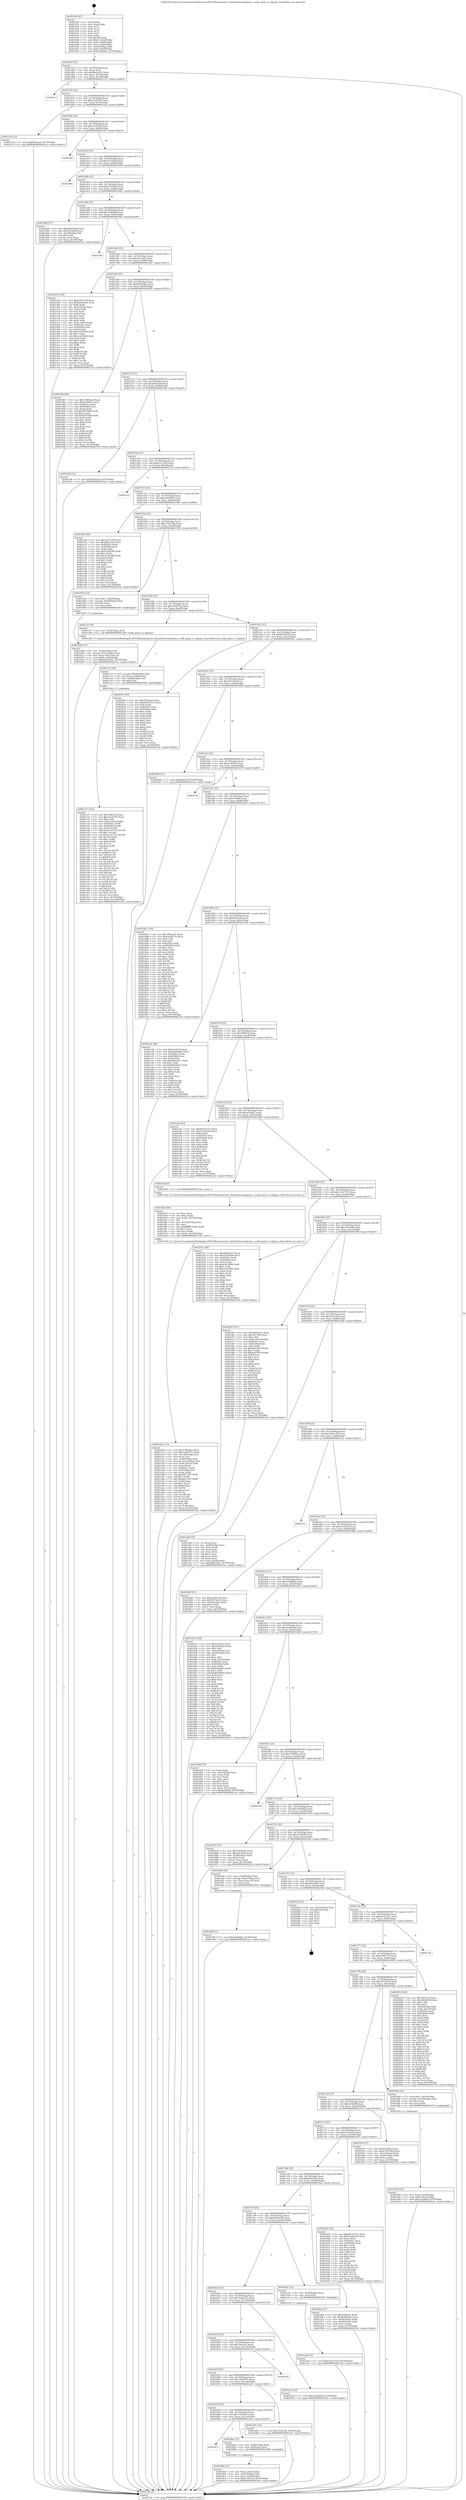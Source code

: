 digraph "0x401430" {
  label = "0x401430 (/mnt/c/Users/mathe/Desktop/tcc/POCII/binaries/extr_linuxfsxfsscrubquota.c_xchk_quota_to_dqtype_Final-ollvm.out::main(0))"
  labelloc = "t"
  node[shape=record]

  Entry [label="",width=0.3,height=0.3,shape=circle,fillcolor=black,style=filled]
  "0x40145f" [label="{
     0x40145f [23]\l
     | [instrs]\l
     &nbsp;&nbsp;0x40145f \<+3\>: mov -0x70(%rbp),%eax\l
     &nbsp;&nbsp;0x401462 \<+2\>: mov %eax,%ecx\l
     &nbsp;&nbsp;0x401464 \<+6\>: sub $0x98a0cb13,%ecx\l
     &nbsp;&nbsp;0x40146a \<+3\>: mov %eax,-0x74(%rbp)\l
     &nbsp;&nbsp;0x40146d \<+3\>: mov %ecx,-0x78(%rbp)\l
     &nbsp;&nbsp;0x401470 \<+6\>: je 00000000004021c2 \<main+0xd92\>\l
  }"]
  "0x4021c2" [label="{
     0x4021c2\l
  }", style=dashed]
  "0x401476" [label="{
     0x401476 [22]\l
     | [instrs]\l
     &nbsp;&nbsp;0x401476 \<+5\>: jmp 000000000040147b \<main+0x4b\>\l
     &nbsp;&nbsp;0x40147b \<+3\>: mov -0x74(%rbp),%eax\l
     &nbsp;&nbsp;0x40147e \<+5\>: sub $0xa2a26195,%eax\l
     &nbsp;&nbsp;0x401483 \<+3\>: mov %eax,-0x7c(%rbp)\l
     &nbsp;&nbsp;0x401486 \<+6\>: je 0000000000401cc8 \<main+0x898\>\l
  }"]
  Exit [label="",width=0.3,height=0.3,shape=circle,fillcolor=black,style=filled,peripheries=2]
  "0x401cc8" [label="{
     0x401cc8 [12]\l
     | [instrs]\l
     &nbsp;&nbsp;0x401cc8 \<+7\>: movl $0x822bea6,-0x70(%rbp)\l
     &nbsp;&nbsp;0x401ccf \<+5\>: jmp 00000000004021dc \<main+0xdac\>\l
  }"]
  "0x40148c" [label="{
     0x40148c [22]\l
     | [instrs]\l
     &nbsp;&nbsp;0x40148c \<+5\>: jmp 0000000000401491 \<main+0x61\>\l
     &nbsp;&nbsp;0x401491 \<+3\>: mov -0x74(%rbp),%eax\l
     &nbsp;&nbsp;0x401494 \<+5\>: sub $0xaecf5520,%eax\l
     &nbsp;&nbsp;0x401499 \<+3\>: mov %eax,-0x80(%rbp)\l
     &nbsp;&nbsp;0x40149c \<+6\>: je 0000000000401ef4 \<main+0xac4\>\l
  }"]
  "0x401ee8" [label="{
     0x401ee8 [12]\l
     | [instrs]\l
     &nbsp;&nbsp;0x401ee8 \<+7\>: movl $0x10a27319,-0x70(%rbp)\l
     &nbsp;&nbsp;0x401eef \<+5\>: jmp 00000000004021dc \<main+0xdac\>\l
  }"]
  "0x401ef4" [label="{
     0x401ef4\l
  }", style=dashed]
  "0x4014a2" [label="{
     0x4014a2 [25]\l
     | [instrs]\l
     &nbsp;&nbsp;0x4014a2 \<+5\>: jmp 00000000004014a7 \<main+0x77\>\l
     &nbsp;&nbsp;0x4014a7 \<+3\>: mov -0x74(%rbp),%eax\l
     &nbsp;&nbsp;0x4014aa \<+5\>: sub $0xaf2c44d4,%eax\l
     &nbsp;&nbsp;0x4014af \<+6\>: mov %eax,-0x84(%rbp)\l
     &nbsp;&nbsp;0x4014b5 \<+6\>: je 0000000000401896 \<main+0x466\>\l
  }"]
  "0x401dff" [label="{
     0x401dff [12]\l
     | [instrs]\l
     &nbsp;&nbsp;0x401dff \<+7\>: movl $0xe6d20fde,-0x70(%rbp)\l
     &nbsp;&nbsp;0x401e06 \<+5\>: jmp 00000000004021dc \<main+0xdac\>\l
  }"]
  "0x401896" [label="{
     0x401896\l
  }", style=dashed]
  "0x4014bb" [label="{
     0x4014bb [25]\l
     | [instrs]\l
     &nbsp;&nbsp;0x4014bb \<+5\>: jmp 00000000004014c0 \<main+0x90\>\l
     &nbsp;&nbsp;0x4014c0 \<+3\>: mov -0x74(%rbp),%eax\l
     &nbsp;&nbsp;0x4014c3 \<+5\>: sub $0xaf769a64,%eax\l
     &nbsp;&nbsp;0x4014c8 \<+6\>: mov %eax,-0x88(%rbp)\l
     &nbsp;&nbsp;0x4014ce \<+6\>: je 0000000000401dd0 \<main+0x9a0\>\l
  }"]
  "0x401c27" [label="{
     0x401c27 [161]\l
     | [instrs]\l
     &nbsp;&nbsp;0x401c27 \<+5\>: mov $0x1f8eec26,%esi\l
     &nbsp;&nbsp;0x401c2c \<+5\>: mov $0xa2a26195,%ecx\l
     &nbsp;&nbsp;0x401c31 \<+2\>: mov $0x1,%dl\l
     &nbsp;&nbsp;0x401c33 \<+7\>: movl $0x0,-0x6c(%rbp)\l
     &nbsp;&nbsp;0x401c3a \<+8\>: mov 0x40505c,%r8d\l
     &nbsp;&nbsp;0x401c42 \<+8\>: mov 0x405064,%r9d\l
     &nbsp;&nbsp;0x401c4a \<+3\>: mov %r8d,%r10d\l
     &nbsp;&nbsp;0x401c4d \<+7\>: add $0x215a737e,%r10d\l
     &nbsp;&nbsp;0x401c54 \<+4\>: sub $0x1,%r10d\l
     &nbsp;&nbsp;0x401c58 \<+7\>: sub $0x215a737e,%r10d\l
     &nbsp;&nbsp;0x401c5f \<+4\>: imul %r10d,%r8d\l
     &nbsp;&nbsp;0x401c63 \<+4\>: and $0x1,%r8d\l
     &nbsp;&nbsp;0x401c67 \<+4\>: cmp $0x0,%r8d\l
     &nbsp;&nbsp;0x401c6b \<+4\>: sete %r11b\l
     &nbsp;&nbsp;0x401c6f \<+4\>: cmp $0xa,%r9d\l
     &nbsp;&nbsp;0x401c73 \<+3\>: setl %bl\l
     &nbsp;&nbsp;0x401c76 \<+3\>: mov %r11b,%r14b\l
     &nbsp;&nbsp;0x401c79 \<+4\>: xor $0xff,%r14b\l
     &nbsp;&nbsp;0x401c7d \<+3\>: mov %bl,%r15b\l
     &nbsp;&nbsp;0x401c80 \<+4\>: xor $0xff,%r15b\l
     &nbsp;&nbsp;0x401c84 \<+3\>: xor $0x0,%dl\l
     &nbsp;&nbsp;0x401c87 \<+3\>: mov %r14b,%r12b\l
     &nbsp;&nbsp;0x401c8a \<+4\>: and $0x0,%r12b\l
     &nbsp;&nbsp;0x401c8e \<+3\>: and %dl,%r11b\l
     &nbsp;&nbsp;0x401c91 \<+3\>: mov %r15b,%r13b\l
     &nbsp;&nbsp;0x401c94 \<+4\>: and $0x0,%r13b\l
     &nbsp;&nbsp;0x401c98 \<+2\>: and %dl,%bl\l
     &nbsp;&nbsp;0x401c9a \<+3\>: or %r11b,%r12b\l
     &nbsp;&nbsp;0x401c9d \<+3\>: or %bl,%r13b\l
     &nbsp;&nbsp;0x401ca0 \<+3\>: xor %r13b,%r12b\l
     &nbsp;&nbsp;0x401ca3 \<+3\>: or %r15b,%r14b\l
     &nbsp;&nbsp;0x401ca6 \<+4\>: xor $0xff,%r14b\l
     &nbsp;&nbsp;0x401caa \<+3\>: or $0x0,%dl\l
     &nbsp;&nbsp;0x401cad \<+3\>: and %dl,%r14b\l
     &nbsp;&nbsp;0x401cb0 \<+3\>: or %r14b,%r12b\l
     &nbsp;&nbsp;0x401cb3 \<+4\>: test $0x1,%r12b\l
     &nbsp;&nbsp;0x401cb7 \<+3\>: cmovne %ecx,%esi\l
     &nbsp;&nbsp;0x401cba \<+3\>: mov %esi,-0x70(%rbp)\l
     &nbsp;&nbsp;0x401cbd \<+6\>: mov %eax,-0x128(%rbp)\l
     &nbsp;&nbsp;0x401cc3 \<+5\>: jmp 00000000004021dc \<main+0xdac\>\l
  }"]
  "0x401dd0" [label="{
     0x401dd0 [27]\l
     | [instrs]\l
     &nbsp;&nbsp;0x401dd0 \<+5\>: mov $0x6b643ed9,%eax\l
     &nbsp;&nbsp;0x401dd5 \<+5\>: mov $0x3fc39e8f,%ecx\l
     &nbsp;&nbsp;0x401dda \<+3\>: mov -0x2d(%rbp),%dl\l
     &nbsp;&nbsp;0x401ddd \<+3\>: test $0x1,%dl\l
     &nbsp;&nbsp;0x401de0 \<+3\>: cmovne %ecx,%eax\l
     &nbsp;&nbsp;0x401de3 \<+3\>: mov %eax,-0x70(%rbp)\l
     &nbsp;&nbsp;0x401de6 \<+5\>: jmp 00000000004021dc \<main+0xdac\>\l
  }"]
  "0x4014d4" [label="{
     0x4014d4 [25]\l
     | [instrs]\l
     &nbsp;&nbsp;0x4014d4 \<+5\>: jmp 00000000004014d9 \<main+0xa9\>\l
     &nbsp;&nbsp;0x4014d9 \<+3\>: mov -0x74(%rbp),%eax\l
     &nbsp;&nbsp;0x4014dc \<+5\>: sub $0xc20d586f,%eax\l
     &nbsp;&nbsp;0x4014e1 \<+6\>: mov %eax,-0x8c(%rbp)\l
     &nbsp;&nbsp;0x4014e7 \<+6\>: je 0000000000401f00 \<main+0xad0\>\l
  }"]
  "0x401c10" [label="{
     0x401c10 [23]\l
     | [instrs]\l
     &nbsp;&nbsp;0x401c10 \<+10\>: movabs $0x4030b6,%rdi\l
     &nbsp;&nbsp;0x401c1a \<+3\>: mov %eax,-0x68(%rbp)\l
     &nbsp;&nbsp;0x401c1d \<+3\>: mov -0x68(%rbp),%esi\l
     &nbsp;&nbsp;0x401c20 \<+2\>: mov $0x0,%al\l
     &nbsp;&nbsp;0x401c22 \<+5\>: call 0000000000401040 \<printf@plt\>\l
     | [calls]\l
     &nbsp;&nbsp;0x401040 \{1\} (unknown)\l
  }"]
  "0x401f00" [label="{
     0x401f00\l
  }", style=dashed]
  "0x4014ed" [label="{
     0x4014ed [25]\l
     | [instrs]\l
     &nbsp;&nbsp;0x4014ed \<+5\>: jmp 00000000004014f2 \<main+0xc2\>\l
     &nbsp;&nbsp;0x4014f2 \<+3\>: mov -0x74(%rbp),%eax\l
     &nbsp;&nbsp;0x4014f5 \<+5\>: sub $0xcfbec302,%eax\l
     &nbsp;&nbsp;0x4014fa \<+6\>: mov %eax,-0x90(%rbp)\l
     &nbsp;&nbsp;0x401500 \<+6\>: je 0000000000401e63 \<main+0xa33\>\l
  }"]
  "0x401a0e" [label="{
     0x401a0e [115]\l
     | [instrs]\l
     &nbsp;&nbsp;0x401a0e \<+5\>: mov $0x37882bce,%ecx\l
     &nbsp;&nbsp;0x401a13 \<+5\>: mov $0x7a836743,%edx\l
     &nbsp;&nbsp;0x401a18 \<+6\>: mov -0x124(%rbp),%esi\l
     &nbsp;&nbsp;0x401a1e \<+3\>: imul %eax,%esi\l
     &nbsp;&nbsp;0x401a21 \<+4\>: mov -0x58(%rbp),%rdi\l
     &nbsp;&nbsp;0x401a25 \<+4\>: movslq -0x5c(%rbp),%r8\l
     &nbsp;&nbsp;0x401a29 \<+4\>: mov (%rdi,%r8,8),%rdi\l
     &nbsp;&nbsp;0x401a2d \<+2\>: mov %esi,(%rdi)\l
     &nbsp;&nbsp;0x401a2f \<+7\>: mov 0x40505c,%eax\l
     &nbsp;&nbsp;0x401a36 \<+7\>: mov 0x405064,%esi\l
     &nbsp;&nbsp;0x401a3d \<+3\>: mov %eax,%r9d\l
     &nbsp;&nbsp;0x401a40 \<+7\>: sub $0xddc7c3f7,%r9d\l
     &nbsp;&nbsp;0x401a47 \<+4\>: sub $0x1,%r9d\l
     &nbsp;&nbsp;0x401a4b \<+7\>: add $0xddc7c3f7,%r9d\l
     &nbsp;&nbsp;0x401a52 \<+4\>: imul %r9d,%eax\l
     &nbsp;&nbsp;0x401a56 \<+3\>: and $0x1,%eax\l
     &nbsp;&nbsp;0x401a59 \<+3\>: cmp $0x0,%eax\l
     &nbsp;&nbsp;0x401a5c \<+4\>: sete %r10b\l
     &nbsp;&nbsp;0x401a60 \<+3\>: cmp $0xa,%esi\l
     &nbsp;&nbsp;0x401a63 \<+4\>: setl %r11b\l
     &nbsp;&nbsp;0x401a67 \<+3\>: mov %r10b,%bl\l
     &nbsp;&nbsp;0x401a6a \<+3\>: and %r11b,%bl\l
     &nbsp;&nbsp;0x401a6d \<+3\>: xor %r11b,%r10b\l
     &nbsp;&nbsp;0x401a70 \<+3\>: or %r10b,%bl\l
     &nbsp;&nbsp;0x401a73 \<+3\>: test $0x1,%bl\l
     &nbsp;&nbsp;0x401a76 \<+3\>: cmovne %edx,%ecx\l
     &nbsp;&nbsp;0x401a79 \<+3\>: mov %ecx,-0x70(%rbp)\l
     &nbsp;&nbsp;0x401a7c \<+5\>: jmp 00000000004021dc \<main+0xdac\>\l
  }"]
  "0x401e63" [label="{
     0x401e63 [109]\l
     | [instrs]\l
     &nbsp;&nbsp;0x401e63 \<+5\>: mov $0xe527e19f,%eax\l
     &nbsp;&nbsp;0x401e68 \<+5\>: mov $0xde03ac0e,%ecx\l
     &nbsp;&nbsp;0x401e6d \<+2\>: xor %edx,%edx\l
     &nbsp;&nbsp;0x401e6f \<+3\>: mov -0x6c(%rbp),%esi\l
     &nbsp;&nbsp;0x401e72 \<+2\>: mov %edx,%edi\l
     &nbsp;&nbsp;0x401e74 \<+2\>: sub %esi,%edi\l
     &nbsp;&nbsp;0x401e76 \<+2\>: mov %edx,%esi\l
     &nbsp;&nbsp;0x401e78 \<+3\>: sub $0x1,%esi\l
     &nbsp;&nbsp;0x401e7b \<+2\>: add %esi,%edi\l
     &nbsp;&nbsp;0x401e7d \<+2\>: sub %edi,%edx\l
     &nbsp;&nbsp;0x401e7f \<+3\>: mov %edx,-0x6c(%rbp)\l
     &nbsp;&nbsp;0x401e82 \<+7\>: mov 0x40505c,%edx\l
     &nbsp;&nbsp;0x401e89 \<+7\>: mov 0x405064,%esi\l
     &nbsp;&nbsp;0x401e90 \<+2\>: mov %edx,%edi\l
     &nbsp;&nbsp;0x401e92 \<+6\>: add $0x1eed16b8,%edi\l
     &nbsp;&nbsp;0x401e98 \<+3\>: sub $0x1,%edi\l
     &nbsp;&nbsp;0x401e9b \<+6\>: sub $0x1eed16b8,%edi\l
     &nbsp;&nbsp;0x401ea1 \<+3\>: imul %edi,%edx\l
     &nbsp;&nbsp;0x401ea4 \<+3\>: and $0x1,%edx\l
     &nbsp;&nbsp;0x401ea7 \<+3\>: cmp $0x0,%edx\l
     &nbsp;&nbsp;0x401eaa \<+4\>: sete %r8b\l
     &nbsp;&nbsp;0x401eae \<+3\>: cmp $0xa,%esi\l
     &nbsp;&nbsp;0x401eb1 \<+4\>: setl %r9b\l
     &nbsp;&nbsp;0x401eb5 \<+3\>: mov %r8b,%r10b\l
     &nbsp;&nbsp;0x401eb8 \<+3\>: and %r9b,%r10b\l
     &nbsp;&nbsp;0x401ebb \<+3\>: xor %r9b,%r8b\l
     &nbsp;&nbsp;0x401ebe \<+3\>: or %r8b,%r10b\l
     &nbsp;&nbsp;0x401ec1 \<+4\>: test $0x1,%r10b\l
     &nbsp;&nbsp;0x401ec5 \<+3\>: cmovne %ecx,%eax\l
     &nbsp;&nbsp;0x401ec8 \<+3\>: mov %eax,-0x70(%rbp)\l
     &nbsp;&nbsp;0x401ecb \<+5\>: jmp 00000000004021dc \<main+0xdac\>\l
  }"]
  "0x401506" [label="{
     0x401506 [25]\l
     | [instrs]\l
     &nbsp;&nbsp;0x401506 \<+5\>: jmp 000000000040150b \<main+0xdb\>\l
     &nbsp;&nbsp;0x40150b \<+3\>: mov -0x74(%rbp),%eax\l
     &nbsp;&nbsp;0x40150e \<+5\>: sub $0xda6b35be,%eax\l
     &nbsp;&nbsp;0x401513 \<+6\>: mov %eax,-0x94(%rbp)\l
     &nbsp;&nbsp;0x401519 \<+6\>: je 0000000000401985 \<main+0x555\>\l
  }"]
  "0x4019e2" [label="{
     0x4019e2 [44]\l
     | [instrs]\l
     &nbsp;&nbsp;0x4019e2 \<+2\>: xor %ecx,%ecx\l
     &nbsp;&nbsp;0x4019e4 \<+5\>: mov $0x2,%edx\l
     &nbsp;&nbsp;0x4019e9 \<+6\>: mov %edx,-0x120(%rbp)\l
     &nbsp;&nbsp;0x4019ef \<+1\>: cltd\l
     &nbsp;&nbsp;0x4019f0 \<+6\>: mov -0x120(%rbp),%esi\l
     &nbsp;&nbsp;0x4019f6 \<+2\>: idiv %esi\l
     &nbsp;&nbsp;0x4019f8 \<+6\>: imul $0xfffffffe,%edx,%edx\l
     &nbsp;&nbsp;0x4019fe \<+3\>: sub $0x1,%ecx\l
     &nbsp;&nbsp;0x401a01 \<+2\>: sub %ecx,%edx\l
     &nbsp;&nbsp;0x401a03 \<+6\>: mov %edx,-0x124(%rbp)\l
     &nbsp;&nbsp;0x401a09 \<+5\>: call 0000000000401160 \<next_i\>\l
     | [calls]\l
     &nbsp;&nbsp;0x401160 \{1\} (/mnt/c/Users/mathe/Desktop/tcc/POCII/binaries/extr_linuxfsxfsscrubquota.c_xchk_quota_to_dqtype_Final-ollvm.out::next_i)\l
  }"]
  "0x401985" [label="{
     0x401985 [88]\l
     | [instrs]\l
     &nbsp;&nbsp;0x401985 \<+5\>: mov $0x37882bce,%eax\l
     &nbsp;&nbsp;0x40198a \<+5\>: mov $0xe07bd67,%ecx\l
     &nbsp;&nbsp;0x40198f \<+7\>: mov 0x40505c,%edx\l
     &nbsp;&nbsp;0x401996 \<+7\>: mov 0x405064,%esi\l
     &nbsp;&nbsp;0x40199d \<+2\>: mov %edx,%edi\l
     &nbsp;&nbsp;0x40199f \<+6\>: sub $0x5f5764fb,%edi\l
     &nbsp;&nbsp;0x4019a5 \<+3\>: sub $0x1,%edi\l
     &nbsp;&nbsp;0x4019a8 \<+6\>: add $0x5f5764fb,%edi\l
     &nbsp;&nbsp;0x4019ae \<+3\>: imul %edi,%edx\l
     &nbsp;&nbsp;0x4019b1 \<+3\>: and $0x1,%edx\l
     &nbsp;&nbsp;0x4019b4 \<+3\>: cmp $0x0,%edx\l
     &nbsp;&nbsp;0x4019b7 \<+4\>: sete %r8b\l
     &nbsp;&nbsp;0x4019bb \<+3\>: cmp $0xa,%esi\l
     &nbsp;&nbsp;0x4019be \<+4\>: setl %r9b\l
     &nbsp;&nbsp;0x4019c2 \<+3\>: mov %r8b,%r10b\l
     &nbsp;&nbsp;0x4019c5 \<+3\>: and %r9b,%r10b\l
     &nbsp;&nbsp;0x4019c8 \<+3\>: xor %r9b,%r8b\l
     &nbsp;&nbsp;0x4019cb \<+3\>: or %r8b,%r10b\l
     &nbsp;&nbsp;0x4019ce \<+4\>: test $0x1,%r10b\l
     &nbsp;&nbsp;0x4019d2 \<+3\>: cmovne %ecx,%eax\l
     &nbsp;&nbsp;0x4019d5 \<+3\>: mov %eax,-0x70(%rbp)\l
     &nbsp;&nbsp;0x4019d8 \<+5\>: jmp 00000000004021dc \<main+0xdac\>\l
  }"]
  "0x40151f" [label="{
     0x40151f [25]\l
     | [instrs]\l
     &nbsp;&nbsp;0x40151f \<+5\>: jmp 0000000000401524 \<main+0xf4\>\l
     &nbsp;&nbsp;0x401524 \<+3\>: mov -0x74(%rbp),%eax\l
     &nbsp;&nbsp;0x401527 \<+5\>: sub $0xde03ac0e,%eax\l
     &nbsp;&nbsp;0x40152c \<+6\>: mov %eax,-0x98(%rbp)\l
     &nbsp;&nbsp;0x401532 \<+6\>: je 0000000000401ed0 \<main+0xaa0\>\l
  }"]
  "0x40194b" [label="{
     0x40194b [31]\l
     | [instrs]\l
     &nbsp;&nbsp;0x40194b \<+4\>: mov -0x58(%rbp),%rdi\l
     &nbsp;&nbsp;0x40194f \<+4\>: movslq -0x5c(%rbp),%rcx\l
     &nbsp;&nbsp;0x401953 \<+4\>: mov %rax,(%rdi,%rcx,8)\l
     &nbsp;&nbsp;0x401957 \<+7\>: movl $0x0,-0x64(%rbp)\l
     &nbsp;&nbsp;0x40195e \<+7\>: movl $0x6892e6b2,-0x70(%rbp)\l
     &nbsp;&nbsp;0x401965 \<+5\>: jmp 00000000004021dc \<main+0xdac\>\l
  }"]
  "0x401ed0" [label="{
     0x401ed0 [12]\l
     | [instrs]\l
     &nbsp;&nbsp;0x401ed0 \<+7\>: movl $0x822bea6,-0x70(%rbp)\l
     &nbsp;&nbsp;0x401ed7 \<+5\>: jmp 00000000004021dc \<main+0xdac\>\l
  }"]
  "0x401538" [label="{
     0x401538 [25]\l
     | [instrs]\l
     &nbsp;&nbsp;0x401538 \<+5\>: jmp 000000000040153d \<main+0x10d\>\l
     &nbsp;&nbsp;0x40153d \<+3\>: mov -0x74(%rbp),%eax\l
     &nbsp;&nbsp;0x401540 \<+5\>: sub $0xe527e19f,%eax\l
     &nbsp;&nbsp;0x401545 \<+6\>: mov %eax,-0x9c(%rbp)\l
     &nbsp;&nbsp;0x40154b \<+6\>: je 00000000004021a1 \<main+0xd71\>\l
  }"]
  "0x401902" [label="{
     0x401902 [23]\l
     | [instrs]\l
     &nbsp;&nbsp;0x401902 \<+4\>: mov %rax,-0x58(%rbp)\l
     &nbsp;&nbsp;0x401906 \<+7\>: movl $0x0,-0x5c(%rbp)\l
     &nbsp;&nbsp;0x40190d \<+7\>: movl $0x5af3b0ff,-0x70(%rbp)\l
     &nbsp;&nbsp;0x401914 \<+5\>: jmp 00000000004021dc \<main+0xdac\>\l
  }"]
  "0x4021a1" [label="{
     0x4021a1\l
  }", style=dashed]
  "0x401551" [label="{
     0x401551 [25]\l
     | [instrs]\l
     &nbsp;&nbsp;0x401551 \<+5\>: jmp 0000000000401556 \<main+0x126\>\l
     &nbsp;&nbsp;0x401556 \<+3\>: mov -0x74(%rbp),%eax\l
     &nbsp;&nbsp;0x401559 \<+5\>: sub $0xe6d20fde,%eax\l
     &nbsp;&nbsp;0x40155e \<+6\>: mov %eax,-0xa0(%rbp)\l
     &nbsp;&nbsp;0x401564 \<+6\>: je 0000000000401e0b \<main+0x9db\>\l
  }"]
  "0x4018bb" [label="{
     0x4018bb [21]\l
     | [instrs]\l
     &nbsp;&nbsp;0x4018bb \<+3\>: mov %eax,-0x4c(%rbp)\l
     &nbsp;&nbsp;0x4018be \<+3\>: mov -0x4c(%rbp),%eax\l
     &nbsp;&nbsp;0x4018c1 \<+3\>: mov %eax,-0x34(%rbp)\l
     &nbsp;&nbsp;0x4018c4 \<+7\>: movl $0x21503ccf,-0x70(%rbp)\l
     &nbsp;&nbsp;0x4018cb \<+5\>: jmp 00000000004021dc \<main+0xdac\>\l
  }"]
  "0x401e0b" [label="{
     0x401e0b [88]\l
     | [instrs]\l
     &nbsp;&nbsp;0x401e0b \<+5\>: mov $0xe527e19f,%eax\l
     &nbsp;&nbsp;0x401e10 \<+5\>: mov $0xcfbec302,%ecx\l
     &nbsp;&nbsp;0x401e15 \<+7\>: mov 0x40505c,%edx\l
     &nbsp;&nbsp;0x401e1c \<+7\>: mov 0x405064,%esi\l
     &nbsp;&nbsp;0x401e23 \<+2\>: mov %edx,%edi\l
     &nbsp;&nbsp;0x401e25 \<+6\>: sub $0xc61d838d,%edi\l
     &nbsp;&nbsp;0x401e2b \<+3\>: sub $0x1,%edi\l
     &nbsp;&nbsp;0x401e2e \<+6\>: add $0xc61d838d,%edi\l
     &nbsp;&nbsp;0x401e34 \<+3\>: imul %edi,%edx\l
     &nbsp;&nbsp;0x401e37 \<+3\>: and $0x1,%edx\l
     &nbsp;&nbsp;0x401e3a \<+3\>: cmp $0x0,%edx\l
     &nbsp;&nbsp;0x401e3d \<+4\>: sete %r8b\l
     &nbsp;&nbsp;0x401e41 \<+3\>: cmp $0xa,%esi\l
     &nbsp;&nbsp;0x401e44 \<+4\>: setl %r9b\l
     &nbsp;&nbsp;0x401e48 \<+3\>: mov %r8b,%r10b\l
     &nbsp;&nbsp;0x401e4b \<+3\>: and %r9b,%r10b\l
     &nbsp;&nbsp;0x401e4e \<+3\>: xor %r9b,%r8b\l
     &nbsp;&nbsp;0x401e51 \<+3\>: or %r8b,%r10b\l
     &nbsp;&nbsp;0x401e54 \<+4\>: test $0x1,%r10b\l
     &nbsp;&nbsp;0x401e58 \<+3\>: cmovne %ecx,%eax\l
     &nbsp;&nbsp;0x401e5b \<+3\>: mov %eax,-0x70(%rbp)\l
     &nbsp;&nbsp;0x401e5e \<+5\>: jmp 00000000004021dc \<main+0xdac\>\l
  }"]
  "0x40156a" [label="{
     0x40156a [25]\l
     | [instrs]\l
     &nbsp;&nbsp;0x40156a \<+5\>: jmp 000000000040156f \<main+0x13f\>\l
     &nbsp;&nbsp;0x40156f \<+3\>: mov -0x74(%rbp),%eax\l
     &nbsp;&nbsp;0x401572 \<+5\>: sub $0xe7d2534b,%eax\l
     &nbsp;&nbsp;0x401577 \<+6\>: mov %eax,-0xa4(%rbp)\l
     &nbsp;&nbsp;0x40157d \<+6\>: je 0000000000401934 \<main+0x504\>\l
  }"]
  "0x401871" [label="{
     0x401871\l
  }", style=dashed]
  "0x401934" [label="{
     0x401934 [23]\l
     | [instrs]\l
     &nbsp;&nbsp;0x401934 \<+7\>: movl $0x1,-0x60(%rbp)\l
     &nbsp;&nbsp;0x40193b \<+4\>: movslq -0x60(%rbp),%rax\l
     &nbsp;&nbsp;0x40193f \<+4\>: shl $0x2,%rax\l
     &nbsp;&nbsp;0x401943 \<+3\>: mov %rax,%rdi\l
     &nbsp;&nbsp;0x401946 \<+5\>: call 0000000000401050 \<malloc@plt\>\l
     | [calls]\l
     &nbsp;&nbsp;0x401050 \{1\} (unknown)\l
  }"]
  "0x401583" [label="{
     0x401583 [25]\l
     | [instrs]\l
     &nbsp;&nbsp;0x401583 \<+5\>: jmp 0000000000401588 \<main+0x158\>\l
     &nbsp;&nbsp;0x401588 \<+3\>: mov -0x74(%rbp),%eax\l
     &nbsp;&nbsp;0x40158b \<+5\>: sub $0xea82875a,%eax\l
     &nbsp;&nbsp;0x401590 \<+6\>: mov %eax,-0xa8(%rbp)\l
     &nbsp;&nbsp;0x401596 \<+6\>: je 0000000000401c07 \<main+0x7d7\>\l
  }"]
  "0x4018ae" [label="{
     0x4018ae [13]\l
     | [instrs]\l
     &nbsp;&nbsp;0x4018ae \<+4\>: mov -0x48(%rbp),%rax\l
     &nbsp;&nbsp;0x4018b2 \<+4\>: mov 0x8(%rax),%rdi\l
     &nbsp;&nbsp;0x4018b6 \<+5\>: call 0000000000401060 \<atoi@plt\>\l
     | [calls]\l
     &nbsp;&nbsp;0x401060 \{1\} (unknown)\l
  }"]
  "0x401c07" [label="{
     0x401c07 [9]\l
     | [instrs]\l
     &nbsp;&nbsp;0x401c07 \<+4\>: mov -0x58(%rbp),%rdi\l
     &nbsp;&nbsp;0x401c0b \<+5\>: call 0000000000401240 \<xchk_quota_to_dqtype\>\l
     | [calls]\l
     &nbsp;&nbsp;0x401240 \{1\} (/mnt/c/Users/mathe/Desktop/tcc/POCII/binaries/extr_linuxfsxfsscrubquota.c_xchk_quota_to_dqtype_Final-ollvm.out::xchk_quota_to_dqtype)\l
  }"]
  "0x40159c" [label="{
     0x40159c [25]\l
     | [instrs]\l
     &nbsp;&nbsp;0x40159c \<+5\>: jmp 00000000004015a1 \<main+0x171\>\l
     &nbsp;&nbsp;0x4015a1 \<+3\>: mov -0x74(%rbp),%eax\l
     &nbsp;&nbsp;0x4015a4 \<+5\>: sub $0xf6a43b7f,%eax\l
     &nbsp;&nbsp;0x4015a9 \<+6\>: mov %eax,-0xac(%rbp)\l
     &nbsp;&nbsp;0x4015af \<+6\>: je 000000000040200c \<main+0xbdc\>\l
  }"]
  "0x401858" [label="{
     0x401858 [25]\l
     | [instrs]\l
     &nbsp;&nbsp;0x401858 \<+5\>: jmp 000000000040185d \<main+0x42d\>\l
     &nbsp;&nbsp;0x40185d \<+3\>: mov -0x74(%rbp),%eax\l
     &nbsp;&nbsp;0x401860 \<+5\>: sub $0x7e82b5f5,%eax\l
     &nbsp;&nbsp;0x401865 \<+6\>: mov %eax,-0x11c(%rbp)\l
     &nbsp;&nbsp;0x40186b \<+6\>: je 00000000004018ae \<main+0x47e\>\l
  }"]
  "0x40200c" [label="{
     0x40200c [83]\l
     | [instrs]\l
     &nbsp;&nbsp;0x40200c \<+5\>: mov $0x79cfcca5,%eax\l
     &nbsp;&nbsp;0x402011 \<+5\>: mov $0x4638757e,%ecx\l
     &nbsp;&nbsp;0x402016 \<+2\>: xor %edx,%edx\l
     &nbsp;&nbsp;0x402018 \<+7\>: mov 0x40505c,%esi\l
     &nbsp;&nbsp;0x40201f \<+7\>: mov 0x405064,%edi\l
     &nbsp;&nbsp;0x402026 \<+3\>: sub $0x1,%edx\l
     &nbsp;&nbsp;0x402029 \<+3\>: mov %esi,%r8d\l
     &nbsp;&nbsp;0x40202c \<+3\>: add %edx,%r8d\l
     &nbsp;&nbsp;0x40202f \<+4\>: imul %r8d,%esi\l
     &nbsp;&nbsp;0x402033 \<+3\>: and $0x1,%esi\l
     &nbsp;&nbsp;0x402036 \<+3\>: cmp $0x0,%esi\l
     &nbsp;&nbsp;0x402039 \<+4\>: sete %r9b\l
     &nbsp;&nbsp;0x40203d \<+3\>: cmp $0xa,%edi\l
     &nbsp;&nbsp;0x402040 \<+4\>: setl %r10b\l
     &nbsp;&nbsp;0x402044 \<+3\>: mov %r9b,%r11b\l
     &nbsp;&nbsp;0x402047 \<+3\>: and %r10b,%r11b\l
     &nbsp;&nbsp;0x40204a \<+3\>: xor %r10b,%r9b\l
     &nbsp;&nbsp;0x40204d \<+3\>: or %r9b,%r11b\l
     &nbsp;&nbsp;0x402050 \<+4\>: test $0x1,%r11b\l
     &nbsp;&nbsp;0x402054 \<+3\>: cmovne %ecx,%eax\l
     &nbsp;&nbsp;0x402057 \<+3\>: mov %eax,-0x70(%rbp)\l
     &nbsp;&nbsp;0x40205a \<+5\>: jmp 00000000004021dc \<main+0xdac\>\l
  }"]
  "0x4015b5" [label="{
     0x4015b5 [25]\l
     | [instrs]\l
     &nbsp;&nbsp;0x4015b5 \<+5\>: jmp 00000000004015ba \<main+0x18a\>\l
     &nbsp;&nbsp;0x4015ba \<+3\>: mov -0x74(%rbp),%eax\l
     &nbsp;&nbsp;0x4015bd \<+5\>: sub $0x2957efb,%eax\l
     &nbsp;&nbsp;0x4015c2 \<+6\>: mov %eax,-0xb0(%rbp)\l
     &nbsp;&nbsp;0x4015c8 \<+6\>: je 0000000000402000 \<main+0xbd0\>\l
  }"]
  "0x401a81" [label="{
     0x401a81 [12]\l
     | [instrs]\l
     &nbsp;&nbsp;0x401a81 \<+7\>: movl $0x1f2d5c4d,-0x70(%rbp)\l
     &nbsp;&nbsp;0x401a88 \<+5\>: jmp 00000000004021dc \<main+0xdac\>\l
  }"]
  "0x402000" [label="{
     0x402000 [12]\l
     | [instrs]\l
     &nbsp;&nbsp;0x402000 \<+7\>: movl $0xf6a43b7f,-0x70(%rbp)\l
     &nbsp;&nbsp;0x402007 \<+5\>: jmp 00000000004021dc \<main+0xdac\>\l
  }"]
  "0x4015ce" [label="{
     0x4015ce [25]\l
     | [instrs]\l
     &nbsp;&nbsp;0x4015ce \<+5\>: jmp 00000000004015d3 \<main+0x1a3\>\l
     &nbsp;&nbsp;0x4015d3 \<+3\>: mov -0x74(%rbp),%eax\l
     &nbsp;&nbsp;0x4015d6 \<+5\>: sub $0x4c50c03,%eax\l
     &nbsp;&nbsp;0x4015db \<+6\>: mov %eax,-0xb4(%rbp)\l
     &nbsp;&nbsp;0x4015e1 \<+6\>: je 0000000000402195 \<main+0xd65\>\l
  }"]
  "0x40183f" [label="{
     0x40183f [25]\l
     | [instrs]\l
     &nbsp;&nbsp;0x40183f \<+5\>: jmp 0000000000401844 \<main+0x414\>\l
     &nbsp;&nbsp;0x401844 \<+3\>: mov -0x74(%rbp),%eax\l
     &nbsp;&nbsp;0x401847 \<+5\>: sub $0x7a836743,%eax\l
     &nbsp;&nbsp;0x40184c \<+6\>: mov %eax,-0x118(%rbp)\l
     &nbsp;&nbsp;0x401852 \<+6\>: je 0000000000401a81 \<main+0x651\>\l
  }"]
  "0x402195" [label="{
     0x402195\l
  }", style=dashed]
  "0x4015e7" [label="{
     0x4015e7 [25]\l
     | [instrs]\l
     &nbsp;&nbsp;0x4015e7 \<+5\>: jmp 00000000004015ec \<main+0x1bc\>\l
     &nbsp;&nbsp;0x4015ec \<+3\>: mov -0x74(%rbp),%eax\l
     &nbsp;&nbsp;0x4015ef \<+5\>: sub $0x653fbde,%eax\l
     &nbsp;&nbsp;0x4015f4 \<+6\>: mov %eax,-0xb8(%rbp)\l
     &nbsp;&nbsp;0x4015fa \<+6\>: je 0000000000401b81 \<main+0x751\>\l
  }"]
  "0x4021d5" [label="{
     0x4021d5\l
  }", style=dashed]
  "0x401b81" [label="{
     0x401b81 [134]\l
     | [instrs]\l
     &nbsp;&nbsp;0x401b81 \<+5\>: mov $0x1f8eec26,%eax\l
     &nbsp;&nbsp;0x401b86 \<+5\>: mov $0xea82875a,%ecx\l
     &nbsp;&nbsp;0x401b8b \<+2\>: mov $0x1,%dl\l
     &nbsp;&nbsp;0x401b8d \<+2\>: xor %esi,%esi\l
     &nbsp;&nbsp;0x401b8f \<+7\>: mov 0x40505c,%edi\l
     &nbsp;&nbsp;0x401b96 \<+8\>: mov 0x405064,%r8d\l
     &nbsp;&nbsp;0x401b9e \<+3\>: sub $0x1,%esi\l
     &nbsp;&nbsp;0x401ba1 \<+3\>: mov %edi,%r9d\l
     &nbsp;&nbsp;0x401ba4 \<+3\>: add %esi,%r9d\l
     &nbsp;&nbsp;0x401ba7 \<+4\>: imul %r9d,%edi\l
     &nbsp;&nbsp;0x401bab \<+3\>: and $0x1,%edi\l
     &nbsp;&nbsp;0x401bae \<+3\>: cmp $0x0,%edi\l
     &nbsp;&nbsp;0x401bb1 \<+4\>: sete %r10b\l
     &nbsp;&nbsp;0x401bb5 \<+4\>: cmp $0xa,%r8d\l
     &nbsp;&nbsp;0x401bb9 \<+4\>: setl %r11b\l
     &nbsp;&nbsp;0x401bbd \<+3\>: mov %r10b,%bl\l
     &nbsp;&nbsp;0x401bc0 \<+3\>: xor $0xff,%bl\l
     &nbsp;&nbsp;0x401bc3 \<+3\>: mov %r11b,%r14b\l
     &nbsp;&nbsp;0x401bc6 \<+4\>: xor $0xff,%r14b\l
     &nbsp;&nbsp;0x401bca \<+3\>: xor $0x0,%dl\l
     &nbsp;&nbsp;0x401bcd \<+3\>: mov %bl,%r15b\l
     &nbsp;&nbsp;0x401bd0 \<+4\>: and $0x0,%r15b\l
     &nbsp;&nbsp;0x401bd4 \<+3\>: and %dl,%r10b\l
     &nbsp;&nbsp;0x401bd7 \<+3\>: mov %r14b,%r12b\l
     &nbsp;&nbsp;0x401bda \<+4\>: and $0x0,%r12b\l
     &nbsp;&nbsp;0x401bde \<+3\>: and %dl,%r11b\l
     &nbsp;&nbsp;0x401be1 \<+3\>: or %r10b,%r15b\l
     &nbsp;&nbsp;0x401be4 \<+3\>: or %r11b,%r12b\l
     &nbsp;&nbsp;0x401be7 \<+3\>: xor %r12b,%r15b\l
     &nbsp;&nbsp;0x401bea \<+3\>: or %r14b,%bl\l
     &nbsp;&nbsp;0x401bed \<+3\>: xor $0xff,%bl\l
     &nbsp;&nbsp;0x401bf0 \<+3\>: or $0x0,%dl\l
     &nbsp;&nbsp;0x401bf3 \<+2\>: and %dl,%bl\l
     &nbsp;&nbsp;0x401bf5 \<+3\>: or %bl,%r15b\l
     &nbsp;&nbsp;0x401bf8 \<+4\>: test $0x1,%r15b\l
     &nbsp;&nbsp;0x401bfc \<+3\>: cmovne %ecx,%eax\l
     &nbsp;&nbsp;0x401bff \<+3\>: mov %eax,-0x70(%rbp)\l
     &nbsp;&nbsp;0x401c02 \<+5\>: jmp 00000000004021dc \<main+0xdac\>\l
  }"]
  "0x401600" [label="{
     0x401600 [25]\l
     | [instrs]\l
     &nbsp;&nbsp;0x401600 \<+5\>: jmp 0000000000401605 \<main+0x1d5\>\l
     &nbsp;&nbsp;0x401605 \<+3\>: mov -0x74(%rbp),%eax\l
     &nbsp;&nbsp;0x401608 \<+5\>: sub $0x822bea6,%eax\l
     &nbsp;&nbsp;0x40160d \<+6\>: mov %eax,-0xbc(%rbp)\l
     &nbsp;&nbsp;0x401613 \<+6\>: je 0000000000401cd4 \<main+0x8a4\>\l
  }"]
  "0x401826" [label="{
     0x401826 [25]\l
     | [instrs]\l
     &nbsp;&nbsp;0x401826 \<+5\>: jmp 000000000040182b \<main+0x3fb\>\l
     &nbsp;&nbsp;0x40182b \<+3\>: mov -0x74(%rbp),%eax\l
     &nbsp;&nbsp;0x40182e \<+5\>: sub $0x79cfcca5,%eax\l
     &nbsp;&nbsp;0x401833 \<+6\>: mov %eax,-0x114(%rbp)\l
     &nbsp;&nbsp;0x401839 \<+6\>: je 00000000004021d5 \<main+0xda5\>\l
  }"]
  "0x401cd4" [label="{
     0x401cd4 [88]\l
     | [instrs]\l
     &nbsp;&nbsp;0x401cd4 \<+5\>: mov $0x4c50c03,%eax\l
     &nbsp;&nbsp;0x401cd9 \<+5\>: mov $0x2e4b98d2,%ecx\l
     &nbsp;&nbsp;0x401cde \<+7\>: mov 0x40505c,%edx\l
     &nbsp;&nbsp;0x401ce5 \<+7\>: mov 0x405064,%esi\l
     &nbsp;&nbsp;0x401cec \<+2\>: mov %edx,%edi\l
     &nbsp;&nbsp;0x401cee \<+6\>: add $0xb00e45e1,%edi\l
     &nbsp;&nbsp;0x401cf4 \<+3\>: sub $0x1,%edi\l
     &nbsp;&nbsp;0x401cf7 \<+6\>: sub $0xb00e45e1,%edi\l
     &nbsp;&nbsp;0x401cfd \<+3\>: imul %edi,%edx\l
     &nbsp;&nbsp;0x401d00 \<+3\>: and $0x1,%edx\l
     &nbsp;&nbsp;0x401d03 \<+3\>: cmp $0x0,%edx\l
     &nbsp;&nbsp;0x401d06 \<+4\>: sete %r8b\l
     &nbsp;&nbsp;0x401d0a \<+3\>: cmp $0xa,%esi\l
     &nbsp;&nbsp;0x401d0d \<+4\>: setl %r9b\l
     &nbsp;&nbsp;0x401d11 \<+3\>: mov %r8b,%r10b\l
     &nbsp;&nbsp;0x401d14 \<+3\>: and %r9b,%r10b\l
     &nbsp;&nbsp;0x401d17 \<+3\>: xor %r9b,%r8b\l
     &nbsp;&nbsp;0x401d1a \<+3\>: or %r8b,%r10b\l
     &nbsp;&nbsp;0x401d1d \<+4\>: test $0x1,%r10b\l
     &nbsp;&nbsp;0x401d21 \<+3\>: cmovne %ecx,%eax\l
     &nbsp;&nbsp;0x401d24 \<+3\>: mov %eax,-0x70(%rbp)\l
     &nbsp;&nbsp;0x401d27 \<+5\>: jmp 00000000004021dc \<main+0xdac\>\l
  }"]
  "0x401619" [label="{
     0x401619 [25]\l
     | [instrs]\l
     &nbsp;&nbsp;0x401619 \<+5\>: jmp 000000000040161e \<main+0x1ee\>\l
     &nbsp;&nbsp;0x40161e \<+3\>: mov -0x74(%rbp),%eax\l
     &nbsp;&nbsp;0x401621 \<+5\>: sub $0xe069b32,%eax\l
     &nbsp;&nbsp;0x401626 \<+6\>: mov %eax,-0xc0(%rbp)\l
     &nbsp;&nbsp;0x40162c \<+6\>: je 0000000000401aae \<main+0x67e\>\l
  }"]
  "0x401b54" [label="{
     0x401b54 [12]\l
     | [instrs]\l
     &nbsp;&nbsp;0x401b54 \<+7\>: movl $0x2eed8c0d,-0x70(%rbp)\l
     &nbsp;&nbsp;0x401b5b \<+5\>: jmp 00000000004021dc \<main+0xdac\>\l
  }"]
  "0x401aae" [label="{
     0x401aae [83]\l
     | [instrs]\l
     &nbsp;&nbsp;0x401aae \<+5\>: mov $0x44191221,%eax\l
     &nbsp;&nbsp;0x401ab3 \<+5\>: mov $0x61d52b54,%ecx\l
     &nbsp;&nbsp;0x401ab8 \<+2\>: xor %edx,%edx\l
     &nbsp;&nbsp;0x401aba \<+7\>: mov 0x40505c,%esi\l
     &nbsp;&nbsp;0x401ac1 \<+7\>: mov 0x405064,%edi\l
     &nbsp;&nbsp;0x401ac8 \<+3\>: sub $0x1,%edx\l
     &nbsp;&nbsp;0x401acb \<+3\>: mov %esi,%r8d\l
     &nbsp;&nbsp;0x401ace \<+3\>: add %edx,%r8d\l
     &nbsp;&nbsp;0x401ad1 \<+4\>: imul %r8d,%esi\l
     &nbsp;&nbsp;0x401ad5 \<+3\>: and $0x1,%esi\l
     &nbsp;&nbsp;0x401ad8 \<+3\>: cmp $0x0,%esi\l
     &nbsp;&nbsp;0x401adb \<+4\>: sete %r9b\l
     &nbsp;&nbsp;0x401adf \<+3\>: cmp $0xa,%edi\l
     &nbsp;&nbsp;0x401ae2 \<+4\>: setl %r10b\l
     &nbsp;&nbsp;0x401ae6 \<+3\>: mov %r9b,%r11b\l
     &nbsp;&nbsp;0x401ae9 \<+3\>: and %r10b,%r11b\l
     &nbsp;&nbsp;0x401aec \<+3\>: xor %r10b,%r9b\l
     &nbsp;&nbsp;0x401aef \<+3\>: or %r9b,%r11b\l
     &nbsp;&nbsp;0x401af2 \<+4\>: test $0x1,%r11b\l
     &nbsp;&nbsp;0x401af6 \<+3\>: cmovne %ecx,%eax\l
     &nbsp;&nbsp;0x401af9 \<+3\>: mov %eax,-0x70(%rbp)\l
     &nbsp;&nbsp;0x401afc \<+5\>: jmp 00000000004021dc \<main+0xdac\>\l
  }"]
  "0x401632" [label="{
     0x401632 [25]\l
     | [instrs]\l
     &nbsp;&nbsp;0x401632 \<+5\>: jmp 0000000000401637 \<main+0x207\>\l
     &nbsp;&nbsp;0x401637 \<+3\>: mov -0x74(%rbp),%eax\l
     &nbsp;&nbsp;0x40163a \<+5\>: sub $0xe07bd67,%eax\l
     &nbsp;&nbsp;0x40163f \<+6\>: mov %eax,-0xc4(%rbp)\l
     &nbsp;&nbsp;0x401645 \<+6\>: je 00000000004019dd \<main+0x5ad\>\l
  }"]
  "0x40180d" [label="{
     0x40180d [25]\l
     | [instrs]\l
     &nbsp;&nbsp;0x40180d \<+5\>: jmp 0000000000401812 \<main+0x3e2\>\l
     &nbsp;&nbsp;0x401812 \<+3\>: mov -0x74(%rbp),%eax\l
     &nbsp;&nbsp;0x401815 \<+5\>: sub $0x79a8a525,%eax\l
     &nbsp;&nbsp;0x40181a \<+6\>: mov %eax,-0x110(%rbp)\l
     &nbsp;&nbsp;0x401820 \<+6\>: je 0000000000401b54 \<main+0x724\>\l
  }"]
  "0x4019dd" [label="{
     0x4019dd [5]\l
     | [instrs]\l
     &nbsp;&nbsp;0x4019dd \<+5\>: call 0000000000401160 \<next_i\>\l
     | [calls]\l
     &nbsp;&nbsp;0x401160 \{1\} (/mnt/c/Users/mathe/Desktop/tcc/POCII/binaries/extr_linuxfsxfsscrubquota.c_xchk_quota_to_dqtype_Final-ollvm.out::next_i)\l
  }"]
  "0x40164b" [label="{
     0x40164b [25]\l
     | [instrs]\l
     &nbsp;&nbsp;0x40164b \<+5\>: jmp 0000000000401650 \<main+0x220\>\l
     &nbsp;&nbsp;0x401650 \<+3\>: mov -0x74(%rbp),%eax\l
     &nbsp;&nbsp;0x401653 \<+5\>: sub $0x10a27319,%eax\l
     &nbsp;&nbsp;0x401658 \<+6\>: mov %eax,-0xc8(%rbp)\l
     &nbsp;&nbsp;0x40165e \<+6\>: je 0000000000401f11 \<main+0xae1\>\l
  }"]
  "0x401edc" [label="{
     0x401edc [12]\l
     | [instrs]\l
     &nbsp;&nbsp;0x401edc \<+4\>: mov -0x58(%rbp),%rax\l
     &nbsp;&nbsp;0x401ee0 \<+3\>: mov %rax,%rdi\l
     &nbsp;&nbsp;0x401ee3 \<+5\>: call 0000000000401030 \<free@plt\>\l
     | [calls]\l
     &nbsp;&nbsp;0x401030 \{1\} (unknown)\l
  }"]
  "0x401f11" [label="{
     0x401f11 [88]\l
     | [instrs]\l
     &nbsp;&nbsp;0x401f11 \<+5\>: mov $0x98a0cb13,%eax\l
     &nbsp;&nbsp;0x401f16 \<+5\>: mov $0x19af2d48,%ecx\l
     &nbsp;&nbsp;0x401f1b \<+7\>: mov 0x40505c,%edx\l
     &nbsp;&nbsp;0x401f22 \<+7\>: mov 0x405064,%esi\l
     &nbsp;&nbsp;0x401f29 \<+2\>: mov %edx,%edi\l
     &nbsp;&nbsp;0x401f2b \<+6\>: add $0xec6c2880,%edi\l
     &nbsp;&nbsp;0x401f31 \<+3\>: sub $0x1,%edi\l
     &nbsp;&nbsp;0x401f34 \<+6\>: sub $0xec6c2880,%edi\l
     &nbsp;&nbsp;0x401f3a \<+3\>: imul %edi,%edx\l
     &nbsp;&nbsp;0x401f3d \<+3\>: and $0x1,%edx\l
     &nbsp;&nbsp;0x401f40 \<+3\>: cmp $0x0,%edx\l
     &nbsp;&nbsp;0x401f43 \<+4\>: sete %r8b\l
     &nbsp;&nbsp;0x401f47 \<+3\>: cmp $0xa,%esi\l
     &nbsp;&nbsp;0x401f4a \<+4\>: setl %r9b\l
     &nbsp;&nbsp;0x401f4e \<+3\>: mov %r8b,%r10b\l
     &nbsp;&nbsp;0x401f51 \<+3\>: and %r9b,%r10b\l
     &nbsp;&nbsp;0x401f54 \<+3\>: xor %r9b,%r8b\l
     &nbsp;&nbsp;0x401f57 \<+3\>: or %r8b,%r10b\l
     &nbsp;&nbsp;0x401f5a \<+4\>: test $0x1,%r10b\l
     &nbsp;&nbsp;0x401f5e \<+3\>: cmovne %ecx,%eax\l
     &nbsp;&nbsp;0x401f61 \<+3\>: mov %eax,-0x70(%rbp)\l
     &nbsp;&nbsp;0x401f64 \<+5\>: jmp 00000000004021dc \<main+0xdac\>\l
  }"]
  "0x401664" [label="{
     0x401664 [25]\l
     | [instrs]\l
     &nbsp;&nbsp;0x401664 \<+5\>: jmp 0000000000401669 \<main+0x239\>\l
     &nbsp;&nbsp;0x401669 \<+3\>: mov -0x74(%rbp),%eax\l
     &nbsp;&nbsp;0x40166c \<+5\>: sub $0x19af2d48,%eax\l
     &nbsp;&nbsp;0x401671 \<+6\>: mov %eax,-0xcc(%rbp)\l
     &nbsp;&nbsp;0x401677 \<+6\>: je 0000000000401f69 \<main+0xb39\>\l
  }"]
  "0x4017f4" [label="{
     0x4017f4 [25]\l
     | [instrs]\l
     &nbsp;&nbsp;0x4017f4 \<+5\>: jmp 00000000004017f9 \<main+0x3c9\>\l
     &nbsp;&nbsp;0x4017f9 \<+3\>: mov -0x74(%rbp),%eax\l
     &nbsp;&nbsp;0x4017fc \<+5\>: sub $0x6b643ed9,%eax\l
     &nbsp;&nbsp;0x401801 \<+6\>: mov %eax,-0x10c(%rbp)\l
     &nbsp;&nbsp;0x401807 \<+6\>: je 0000000000401edc \<main+0xaac\>\l
  }"]
  "0x401f69" [label="{
     0x401f69 [151]\l
     | [instrs]\l
     &nbsp;&nbsp;0x401f69 \<+5\>: mov $0x98a0cb13,%eax\l
     &nbsp;&nbsp;0x401f6e \<+5\>: mov $0x2957efb,%ecx\l
     &nbsp;&nbsp;0x401f73 \<+2\>: mov $0x1,%dl\l
     &nbsp;&nbsp;0x401f75 \<+7\>: movl $0x0,-0x3c(%rbp)\l
     &nbsp;&nbsp;0x401f7c \<+7\>: mov 0x40505c,%esi\l
     &nbsp;&nbsp;0x401f83 \<+7\>: mov 0x405064,%edi\l
     &nbsp;&nbsp;0x401f8a \<+3\>: mov %esi,%r8d\l
     &nbsp;&nbsp;0x401f8d \<+7\>: sub $0x8e47f470,%r8d\l
     &nbsp;&nbsp;0x401f94 \<+4\>: sub $0x1,%r8d\l
     &nbsp;&nbsp;0x401f98 \<+7\>: add $0x8e47f470,%r8d\l
     &nbsp;&nbsp;0x401f9f \<+4\>: imul %r8d,%esi\l
     &nbsp;&nbsp;0x401fa3 \<+3\>: and $0x1,%esi\l
     &nbsp;&nbsp;0x401fa6 \<+3\>: cmp $0x0,%esi\l
     &nbsp;&nbsp;0x401fa9 \<+4\>: sete %r9b\l
     &nbsp;&nbsp;0x401fad \<+3\>: cmp $0xa,%edi\l
     &nbsp;&nbsp;0x401fb0 \<+4\>: setl %r10b\l
     &nbsp;&nbsp;0x401fb4 \<+3\>: mov %r9b,%r11b\l
     &nbsp;&nbsp;0x401fb7 \<+4\>: xor $0xff,%r11b\l
     &nbsp;&nbsp;0x401fbb \<+3\>: mov %r10b,%bl\l
     &nbsp;&nbsp;0x401fbe \<+3\>: xor $0xff,%bl\l
     &nbsp;&nbsp;0x401fc1 \<+3\>: xor $0x0,%dl\l
     &nbsp;&nbsp;0x401fc4 \<+3\>: mov %r11b,%r14b\l
     &nbsp;&nbsp;0x401fc7 \<+4\>: and $0x0,%r14b\l
     &nbsp;&nbsp;0x401fcb \<+3\>: and %dl,%r9b\l
     &nbsp;&nbsp;0x401fce \<+3\>: mov %bl,%r15b\l
     &nbsp;&nbsp;0x401fd1 \<+4\>: and $0x0,%r15b\l
     &nbsp;&nbsp;0x401fd5 \<+3\>: and %dl,%r10b\l
     &nbsp;&nbsp;0x401fd8 \<+3\>: or %r9b,%r14b\l
     &nbsp;&nbsp;0x401fdb \<+3\>: or %r10b,%r15b\l
     &nbsp;&nbsp;0x401fde \<+3\>: xor %r15b,%r14b\l
     &nbsp;&nbsp;0x401fe1 \<+3\>: or %bl,%r11b\l
     &nbsp;&nbsp;0x401fe4 \<+4\>: xor $0xff,%r11b\l
     &nbsp;&nbsp;0x401fe8 \<+3\>: or $0x0,%dl\l
     &nbsp;&nbsp;0x401feb \<+3\>: and %dl,%r11b\l
     &nbsp;&nbsp;0x401fee \<+3\>: or %r11b,%r14b\l
     &nbsp;&nbsp;0x401ff1 \<+4\>: test $0x1,%r14b\l
     &nbsp;&nbsp;0x401ff5 \<+3\>: cmovne %ecx,%eax\l
     &nbsp;&nbsp;0x401ff8 \<+3\>: mov %eax,-0x70(%rbp)\l
     &nbsp;&nbsp;0x401ffb \<+5\>: jmp 00000000004021dc \<main+0xdac\>\l
  }"]
  "0x40167d" [label="{
     0x40167d [25]\l
     | [instrs]\l
     &nbsp;&nbsp;0x40167d \<+5\>: jmp 0000000000401682 \<main+0x252\>\l
     &nbsp;&nbsp;0x401682 \<+3\>: mov -0x74(%rbp),%eax\l
     &nbsp;&nbsp;0x401685 \<+5\>: sub $0x1f2d5c4d,%eax\l
     &nbsp;&nbsp;0x40168a \<+6\>: mov %eax,-0xd0(%rbp)\l
     &nbsp;&nbsp;0x401690 \<+6\>: je 0000000000401a8d \<main+0x65d\>\l
  }"]
  "0x40196a" [label="{
     0x40196a [27]\l
     | [instrs]\l
     &nbsp;&nbsp;0x40196a \<+5\>: mov $0xe069b32,%eax\l
     &nbsp;&nbsp;0x40196f \<+5\>: mov $0xda6b35be,%ecx\l
     &nbsp;&nbsp;0x401974 \<+3\>: mov -0x64(%rbp),%edx\l
     &nbsp;&nbsp;0x401977 \<+3\>: cmp -0x60(%rbp),%edx\l
     &nbsp;&nbsp;0x40197a \<+3\>: cmovl %ecx,%eax\l
     &nbsp;&nbsp;0x40197d \<+3\>: mov %eax,-0x70(%rbp)\l
     &nbsp;&nbsp;0x401980 \<+5\>: jmp 00000000004021dc \<main+0xdac\>\l
  }"]
  "0x401a8d" [label="{
     0x401a8d [33]\l
     | [instrs]\l
     &nbsp;&nbsp;0x401a8d \<+2\>: xor %eax,%eax\l
     &nbsp;&nbsp;0x401a8f \<+3\>: mov -0x64(%rbp),%ecx\l
     &nbsp;&nbsp;0x401a92 \<+2\>: mov %eax,%edx\l
     &nbsp;&nbsp;0x401a94 \<+2\>: sub %ecx,%edx\l
     &nbsp;&nbsp;0x401a96 \<+2\>: mov %eax,%ecx\l
     &nbsp;&nbsp;0x401a98 \<+3\>: sub $0x1,%ecx\l
     &nbsp;&nbsp;0x401a9b \<+2\>: add %ecx,%edx\l
     &nbsp;&nbsp;0x401a9d \<+2\>: sub %edx,%eax\l
     &nbsp;&nbsp;0x401a9f \<+3\>: mov %eax,-0x64(%rbp)\l
     &nbsp;&nbsp;0x401aa2 \<+7\>: movl $0x6892e6b2,-0x70(%rbp)\l
     &nbsp;&nbsp;0x401aa9 \<+5\>: jmp 00000000004021dc \<main+0xdac\>\l
  }"]
  "0x401696" [label="{
     0x401696 [25]\l
     | [instrs]\l
     &nbsp;&nbsp;0x401696 \<+5\>: jmp 000000000040169b \<main+0x26b\>\l
     &nbsp;&nbsp;0x40169b \<+3\>: mov -0x74(%rbp),%eax\l
     &nbsp;&nbsp;0x40169e \<+5\>: sub $0x1f8eec26,%eax\l
     &nbsp;&nbsp;0x4016a3 \<+6\>: mov %eax,-0xd4(%rbp)\l
     &nbsp;&nbsp;0x4016a9 \<+6\>: je 000000000040215c \<main+0xd2c\>\l
  }"]
  "0x4017db" [label="{
     0x4017db [25]\l
     | [instrs]\l
     &nbsp;&nbsp;0x4017db \<+5\>: jmp 00000000004017e0 \<main+0x3b0\>\l
     &nbsp;&nbsp;0x4017e0 \<+3\>: mov -0x74(%rbp),%eax\l
     &nbsp;&nbsp;0x4017e3 \<+5\>: sub $0x6892e6b2,%eax\l
     &nbsp;&nbsp;0x4017e8 \<+6\>: mov %eax,-0x108(%rbp)\l
     &nbsp;&nbsp;0x4017ee \<+6\>: je 000000000040196a \<main+0x53a\>\l
  }"]
  "0x40215c" [label="{
     0x40215c\l
  }", style=dashed]
  "0x4016af" [label="{
     0x4016af [25]\l
     | [instrs]\l
     &nbsp;&nbsp;0x4016af \<+5\>: jmp 00000000004016b4 \<main+0x284\>\l
     &nbsp;&nbsp;0x4016b4 \<+3\>: mov -0x74(%rbp),%eax\l
     &nbsp;&nbsp;0x4016b7 \<+5\>: sub $0x21503ccf,%eax\l
     &nbsp;&nbsp;0x4016bc \<+6\>: mov %eax,-0xd8(%rbp)\l
     &nbsp;&nbsp;0x4016c2 \<+6\>: je 00000000004018d0 \<main+0x4a0\>\l
  }"]
  "0x401b01" [label="{
     0x401b01 [83]\l
     | [instrs]\l
     &nbsp;&nbsp;0x401b01 \<+5\>: mov $0x44191221,%eax\l
     &nbsp;&nbsp;0x401b06 \<+5\>: mov $0x79a8a525,%ecx\l
     &nbsp;&nbsp;0x401b0b \<+2\>: xor %edx,%edx\l
     &nbsp;&nbsp;0x401b0d \<+7\>: mov 0x40505c,%esi\l
     &nbsp;&nbsp;0x401b14 \<+7\>: mov 0x405064,%edi\l
     &nbsp;&nbsp;0x401b1b \<+3\>: sub $0x1,%edx\l
     &nbsp;&nbsp;0x401b1e \<+3\>: mov %esi,%r8d\l
     &nbsp;&nbsp;0x401b21 \<+3\>: add %edx,%r8d\l
     &nbsp;&nbsp;0x401b24 \<+4\>: imul %r8d,%esi\l
     &nbsp;&nbsp;0x401b28 \<+3\>: and $0x1,%esi\l
     &nbsp;&nbsp;0x401b2b \<+3\>: cmp $0x0,%esi\l
     &nbsp;&nbsp;0x401b2e \<+4\>: sete %r9b\l
     &nbsp;&nbsp;0x401b32 \<+3\>: cmp $0xa,%edi\l
     &nbsp;&nbsp;0x401b35 \<+4\>: setl %r10b\l
     &nbsp;&nbsp;0x401b39 \<+3\>: mov %r9b,%r11b\l
     &nbsp;&nbsp;0x401b3c \<+3\>: and %r10b,%r11b\l
     &nbsp;&nbsp;0x401b3f \<+3\>: xor %r10b,%r9b\l
     &nbsp;&nbsp;0x401b42 \<+3\>: or %r9b,%r11b\l
     &nbsp;&nbsp;0x401b45 \<+4\>: test $0x1,%r11b\l
     &nbsp;&nbsp;0x401b49 \<+3\>: cmovne %ecx,%eax\l
     &nbsp;&nbsp;0x401b4c \<+3\>: mov %eax,-0x70(%rbp)\l
     &nbsp;&nbsp;0x401b4f \<+5\>: jmp 00000000004021dc \<main+0xdac\>\l
  }"]
  "0x4018d0" [label="{
     0x4018d0 [27]\l
     | [instrs]\l
     &nbsp;&nbsp;0x4018d0 \<+5\>: mov $0xaecf5520,%eax\l
     &nbsp;&nbsp;0x4018d5 \<+5\>: mov $0x5957be18,%ecx\l
     &nbsp;&nbsp;0x4018da \<+3\>: mov -0x34(%rbp),%edx\l
     &nbsp;&nbsp;0x4018dd \<+3\>: cmp $0x0,%edx\l
     &nbsp;&nbsp;0x4018e0 \<+3\>: cmove %ecx,%eax\l
     &nbsp;&nbsp;0x4018e3 \<+3\>: mov %eax,-0x70(%rbp)\l
     &nbsp;&nbsp;0x4018e6 \<+5\>: jmp 00000000004021dc \<main+0xdac\>\l
  }"]
  "0x4016c8" [label="{
     0x4016c8 [25]\l
     | [instrs]\l
     &nbsp;&nbsp;0x4016c8 \<+5\>: jmp 00000000004016cd \<main+0x29d\>\l
     &nbsp;&nbsp;0x4016cd \<+3\>: mov -0x74(%rbp),%eax\l
     &nbsp;&nbsp;0x4016d0 \<+5\>: sub $0x2e4b98d2,%eax\l
     &nbsp;&nbsp;0x4016d5 \<+6\>: mov %eax,-0xdc(%rbp)\l
     &nbsp;&nbsp;0x4016db \<+6\>: je 0000000000401d2c \<main+0x8fc\>\l
  }"]
  "0x4017c2" [label="{
     0x4017c2 [25]\l
     | [instrs]\l
     &nbsp;&nbsp;0x4017c2 \<+5\>: jmp 00000000004017c7 \<main+0x397\>\l
     &nbsp;&nbsp;0x4017c7 \<+3\>: mov -0x74(%rbp),%eax\l
     &nbsp;&nbsp;0x4017ca \<+5\>: sub $0x61d52b54,%eax\l
     &nbsp;&nbsp;0x4017cf \<+6\>: mov %eax,-0x104(%rbp)\l
     &nbsp;&nbsp;0x4017d5 \<+6\>: je 0000000000401b01 \<main+0x6d1\>\l
  }"]
  "0x401d2c" [label="{
     0x401d2c [164]\l
     | [instrs]\l
     &nbsp;&nbsp;0x401d2c \<+5\>: mov $0x4c50c03,%eax\l
     &nbsp;&nbsp;0x401d31 \<+5\>: mov $0xaf769a64,%ecx\l
     &nbsp;&nbsp;0x401d36 \<+2\>: mov $0x1,%dl\l
     &nbsp;&nbsp;0x401d38 \<+3\>: mov -0x6c(%rbp),%esi\l
     &nbsp;&nbsp;0x401d3b \<+3\>: cmp -0x50(%rbp),%esi\l
     &nbsp;&nbsp;0x401d3e \<+4\>: setl %dil\l
     &nbsp;&nbsp;0x401d42 \<+4\>: and $0x1,%dil\l
     &nbsp;&nbsp;0x401d46 \<+4\>: mov %dil,-0x2d(%rbp)\l
     &nbsp;&nbsp;0x401d4a \<+7\>: mov 0x40505c,%esi\l
     &nbsp;&nbsp;0x401d51 \<+8\>: mov 0x405064,%r8d\l
     &nbsp;&nbsp;0x401d59 \<+3\>: mov %esi,%r9d\l
     &nbsp;&nbsp;0x401d5c \<+7\>: sub $0xf03d0b05,%r9d\l
     &nbsp;&nbsp;0x401d63 \<+4\>: sub $0x1,%r9d\l
     &nbsp;&nbsp;0x401d67 \<+7\>: add $0xf03d0b05,%r9d\l
     &nbsp;&nbsp;0x401d6e \<+4\>: imul %r9d,%esi\l
     &nbsp;&nbsp;0x401d72 \<+3\>: and $0x1,%esi\l
     &nbsp;&nbsp;0x401d75 \<+3\>: cmp $0x0,%esi\l
     &nbsp;&nbsp;0x401d78 \<+4\>: sete %dil\l
     &nbsp;&nbsp;0x401d7c \<+4\>: cmp $0xa,%r8d\l
     &nbsp;&nbsp;0x401d80 \<+4\>: setl %r10b\l
     &nbsp;&nbsp;0x401d84 \<+3\>: mov %dil,%r11b\l
     &nbsp;&nbsp;0x401d87 \<+4\>: xor $0xff,%r11b\l
     &nbsp;&nbsp;0x401d8b \<+3\>: mov %r10b,%bl\l
     &nbsp;&nbsp;0x401d8e \<+3\>: xor $0xff,%bl\l
     &nbsp;&nbsp;0x401d91 \<+3\>: xor $0x0,%dl\l
     &nbsp;&nbsp;0x401d94 \<+3\>: mov %r11b,%r14b\l
     &nbsp;&nbsp;0x401d97 \<+4\>: and $0x0,%r14b\l
     &nbsp;&nbsp;0x401d9b \<+3\>: and %dl,%dil\l
     &nbsp;&nbsp;0x401d9e \<+3\>: mov %bl,%r15b\l
     &nbsp;&nbsp;0x401da1 \<+4\>: and $0x0,%r15b\l
     &nbsp;&nbsp;0x401da5 \<+3\>: and %dl,%r10b\l
     &nbsp;&nbsp;0x401da8 \<+3\>: or %dil,%r14b\l
     &nbsp;&nbsp;0x401dab \<+3\>: or %r10b,%r15b\l
     &nbsp;&nbsp;0x401dae \<+3\>: xor %r15b,%r14b\l
     &nbsp;&nbsp;0x401db1 \<+3\>: or %bl,%r11b\l
     &nbsp;&nbsp;0x401db4 \<+4\>: xor $0xff,%r11b\l
     &nbsp;&nbsp;0x401db8 \<+3\>: or $0x0,%dl\l
     &nbsp;&nbsp;0x401dbb \<+3\>: and %dl,%r11b\l
     &nbsp;&nbsp;0x401dbe \<+3\>: or %r11b,%r14b\l
     &nbsp;&nbsp;0x401dc1 \<+4\>: test $0x1,%r14b\l
     &nbsp;&nbsp;0x401dc5 \<+3\>: cmovne %ecx,%eax\l
     &nbsp;&nbsp;0x401dc8 \<+3\>: mov %eax,-0x70(%rbp)\l
     &nbsp;&nbsp;0x401dcb \<+5\>: jmp 00000000004021dc \<main+0xdac\>\l
  }"]
  "0x4016e1" [label="{
     0x4016e1 [25]\l
     | [instrs]\l
     &nbsp;&nbsp;0x4016e1 \<+5\>: jmp 00000000004016e6 \<main+0x2b6\>\l
     &nbsp;&nbsp;0x4016e6 \<+3\>: mov -0x74(%rbp),%eax\l
     &nbsp;&nbsp;0x4016e9 \<+5\>: sub $0x2eed8c0d,%eax\l
     &nbsp;&nbsp;0x4016ee \<+6\>: mov %eax,-0xe0(%rbp)\l
     &nbsp;&nbsp;0x4016f4 \<+6\>: je 0000000000401b60 \<main+0x730\>\l
  }"]
  "0x401919" [label="{
     0x401919 [27]\l
     | [instrs]\l
     &nbsp;&nbsp;0x401919 \<+5\>: mov $0x653fbde,%eax\l
     &nbsp;&nbsp;0x40191e \<+5\>: mov $0xe7d2534b,%ecx\l
     &nbsp;&nbsp;0x401923 \<+3\>: mov -0x5c(%rbp),%edx\l
     &nbsp;&nbsp;0x401926 \<+3\>: cmp -0x50(%rbp),%edx\l
     &nbsp;&nbsp;0x401929 \<+3\>: cmovl %ecx,%eax\l
     &nbsp;&nbsp;0x40192c \<+3\>: mov %eax,-0x70(%rbp)\l
     &nbsp;&nbsp;0x40192f \<+5\>: jmp 00000000004021dc \<main+0xdac\>\l
  }"]
  "0x401b60" [label="{
     0x401b60 [33]\l
     | [instrs]\l
     &nbsp;&nbsp;0x401b60 \<+2\>: xor %eax,%eax\l
     &nbsp;&nbsp;0x401b62 \<+3\>: mov -0x5c(%rbp),%ecx\l
     &nbsp;&nbsp;0x401b65 \<+2\>: mov %eax,%edx\l
     &nbsp;&nbsp;0x401b67 \<+2\>: sub %ecx,%edx\l
     &nbsp;&nbsp;0x401b69 \<+2\>: mov %eax,%ecx\l
     &nbsp;&nbsp;0x401b6b \<+3\>: sub $0x1,%ecx\l
     &nbsp;&nbsp;0x401b6e \<+2\>: add %ecx,%edx\l
     &nbsp;&nbsp;0x401b70 \<+2\>: sub %edx,%eax\l
     &nbsp;&nbsp;0x401b72 \<+3\>: mov %eax,-0x5c(%rbp)\l
     &nbsp;&nbsp;0x401b75 \<+7\>: movl $0x5af3b0ff,-0x70(%rbp)\l
     &nbsp;&nbsp;0x401b7c \<+5\>: jmp 00000000004021dc \<main+0xdac\>\l
  }"]
  "0x4016fa" [label="{
     0x4016fa [25]\l
     | [instrs]\l
     &nbsp;&nbsp;0x4016fa \<+5\>: jmp 00000000004016ff \<main+0x2cf\>\l
     &nbsp;&nbsp;0x4016ff \<+3\>: mov -0x74(%rbp),%eax\l
     &nbsp;&nbsp;0x401702 \<+5\>: sub $0x37882bce,%eax\l
     &nbsp;&nbsp;0x401707 \<+6\>: mov %eax,-0xe4(%rbp)\l
     &nbsp;&nbsp;0x40170d \<+6\>: je 0000000000402100 \<main+0xcd0\>\l
  }"]
  "0x4017a9" [label="{
     0x4017a9 [25]\l
     | [instrs]\l
     &nbsp;&nbsp;0x4017a9 \<+5\>: jmp 00000000004017ae \<main+0x37e\>\l
     &nbsp;&nbsp;0x4017ae \<+3\>: mov -0x74(%rbp),%eax\l
     &nbsp;&nbsp;0x4017b1 \<+5\>: sub $0x5af3b0ff,%eax\l
     &nbsp;&nbsp;0x4017b6 \<+6\>: mov %eax,-0x100(%rbp)\l
     &nbsp;&nbsp;0x4017bc \<+6\>: je 0000000000401919 \<main+0x4e9\>\l
  }"]
  "0x402100" [label="{
     0x402100\l
  }", style=dashed]
  "0x401713" [label="{
     0x401713 [25]\l
     | [instrs]\l
     &nbsp;&nbsp;0x401713 \<+5\>: jmp 0000000000401718 \<main+0x2e8\>\l
     &nbsp;&nbsp;0x401718 \<+3\>: mov -0x74(%rbp),%eax\l
     &nbsp;&nbsp;0x40171b \<+5\>: sub $0x3ef9ab82,%eax\l
     &nbsp;&nbsp;0x401720 \<+6\>: mov %eax,-0xe8(%rbp)\l
     &nbsp;&nbsp;0x401726 \<+6\>: je 000000000040187b \<main+0x44b\>\l
  }"]
  "0x4018eb" [label="{
     0x4018eb [23]\l
     | [instrs]\l
     &nbsp;&nbsp;0x4018eb \<+7\>: movl $0x1,-0x50(%rbp)\l
     &nbsp;&nbsp;0x4018f2 \<+4\>: movslq -0x50(%rbp),%rax\l
     &nbsp;&nbsp;0x4018f6 \<+4\>: shl $0x3,%rax\l
     &nbsp;&nbsp;0x4018fa \<+3\>: mov %rax,%rdi\l
     &nbsp;&nbsp;0x4018fd \<+5\>: call 0000000000401050 \<malloc@plt\>\l
     | [calls]\l
     &nbsp;&nbsp;0x401050 \{1\} (unknown)\l
  }"]
  "0x40187b" [label="{
     0x40187b [27]\l
     | [instrs]\l
     &nbsp;&nbsp;0x40187b \<+5\>: mov $0x7e82b5f5,%eax\l
     &nbsp;&nbsp;0x401880 \<+5\>: mov $0xaf2c44d4,%ecx\l
     &nbsp;&nbsp;0x401885 \<+3\>: mov -0x38(%rbp),%edx\l
     &nbsp;&nbsp;0x401888 \<+3\>: cmp $0x2,%edx\l
     &nbsp;&nbsp;0x40188b \<+3\>: cmovne %ecx,%eax\l
     &nbsp;&nbsp;0x40188e \<+3\>: mov %eax,-0x70(%rbp)\l
     &nbsp;&nbsp;0x401891 \<+5\>: jmp 00000000004021dc \<main+0xdac\>\l
  }"]
  "0x40172c" [label="{
     0x40172c [25]\l
     | [instrs]\l
     &nbsp;&nbsp;0x40172c \<+5\>: jmp 0000000000401731 \<main+0x301\>\l
     &nbsp;&nbsp;0x401731 \<+3\>: mov -0x74(%rbp),%eax\l
     &nbsp;&nbsp;0x401734 \<+5\>: sub $0x3fc39e8f,%eax\l
     &nbsp;&nbsp;0x401739 \<+6\>: mov %eax,-0xec(%rbp)\l
     &nbsp;&nbsp;0x40173f \<+6\>: je 0000000000401deb \<main+0x9bb\>\l
  }"]
  "0x4021dc" [label="{
     0x4021dc [5]\l
     | [instrs]\l
     &nbsp;&nbsp;0x4021dc \<+5\>: jmp 000000000040145f \<main+0x2f\>\l
  }"]
  "0x401430" [label="{
     0x401430 [47]\l
     | [instrs]\l
     &nbsp;&nbsp;0x401430 \<+1\>: push %rbp\l
     &nbsp;&nbsp;0x401431 \<+3\>: mov %rsp,%rbp\l
     &nbsp;&nbsp;0x401434 \<+2\>: push %r15\l
     &nbsp;&nbsp;0x401436 \<+2\>: push %r14\l
     &nbsp;&nbsp;0x401438 \<+2\>: push %r13\l
     &nbsp;&nbsp;0x40143a \<+2\>: push %r12\l
     &nbsp;&nbsp;0x40143c \<+1\>: push %rbx\l
     &nbsp;&nbsp;0x40143d \<+7\>: sub $0x108,%rsp\l
     &nbsp;&nbsp;0x401444 \<+7\>: movl $0x0,-0x3c(%rbp)\l
     &nbsp;&nbsp;0x40144b \<+3\>: mov %edi,-0x40(%rbp)\l
     &nbsp;&nbsp;0x40144e \<+4\>: mov %rsi,-0x48(%rbp)\l
     &nbsp;&nbsp;0x401452 \<+3\>: mov -0x40(%rbp),%edi\l
     &nbsp;&nbsp;0x401455 \<+3\>: mov %edi,-0x38(%rbp)\l
     &nbsp;&nbsp;0x401458 \<+7\>: movl $0x3ef9ab82,-0x70(%rbp)\l
  }"]
  "0x401790" [label="{
     0x401790 [25]\l
     | [instrs]\l
     &nbsp;&nbsp;0x401790 \<+5\>: jmp 0000000000401795 \<main+0x365\>\l
     &nbsp;&nbsp;0x401795 \<+3\>: mov -0x74(%rbp),%eax\l
     &nbsp;&nbsp;0x401798 \<+5\>: sub $0x5957be18,%eax\l
     &nbsp;&nbsp;0x40179d \<+6\>: mov %eax,-0xfc(%rbp)\l
     &nbsp;&nbsp;0x4017a3 \<+6\>: je 00000000004018eb \<main+0x4bb\>\l
  }"]
  "0x401deb" [label="{
     0x401deb [20]\l
     | [instrs]\l
     &nbsp;&nbsp;0x401deb \<+4\>: mov -0x58(%rbp),%rax\l
     &nbsp;&nbsp;0x401def \<+4\>: movslq -0x6c(%rbp),%rcx\l
     &nbsp;&nbsp;0x401df3 \<+4\>: mov (%rax,%rcx,8),%rax\l
     &nbsp;&nbsp;0x401df7 \<+3\>: mov %rax,%rdi\l
     &nbsp;&nbsp;0x401dfa \<+5\>: call 0000000000401030 \<free@plt\>\l
     | [calls]\l
     &nbsp;&nbsp;0x401030 \{1\} (unknown)\l
  }"]
  "0x401745" [label="{
     0x401745 [25]\l
     | [instrs]\l
     &nbsp;&nbsp;0x401745 \<+5\>: jmp 000000000040174a \<main+0x31a\>\l
     &nbsp;&nbsp;0x40174a \<+3\>: mov -0x74(%rbp),%eax\l
     &nbsp;&nbsp;0x40174d \<+5\>: sub $0x409e5f29,%eax\l
     &nbsp;&nbsp;0x401752 \<+6\>: mov %eax,-0xf0(%rbp)\l
     &nbsp;&nbsp;0x401758 \<+6\>: je 00000000004020eb \<main+0xcbb\>\l
  }"]
  "0x40205f" [label="{
     0x40205f [140]\l
     | [instrs]\l
     &nbsp;&nbsp;0x40205f \<+5\>: mov $0x79cfcca5,%eax\l
     &nbsp;&nbsp;0x402064 \<+5\>: mov $0x409e5f29,%ecx\l
     &nbsp;&nbsp;0x402069 \<+2\>: mov $0x1,%dl\l
     &nbsp;&nbsp;0x40206b \<+2\>: xor %esi,%esi\l
     &nbsp;&nbsp;0x40206d \<+3\>: mov -0x3c(%rbp),%edi\l
     &nbsp;&nbsp;0x402070 \<+3\>: mov %edi,-0x2c(%rbp)\l
     &nbsp;&nbsp;0x402073 \<+7\>: mov 0x40505c,%edi\l
     &nbsp;&nbsp;0x40207a \<+8\>: mov 0x405064,%r8d\l
     &nbsp;&nbsp;0x402082 \<+3\>: sub $0x1,%esi\l
     &nbsp;&nbsp;0x402085 \<+3\>: mov %edi,%r9d\l
     &nbsp;&nbsp;0x402088 \<+3\>: add %esi,%r9d\l
     &nbsp;&nbsp;0x40208b \<+4\>: imul %r9d,%edi\l
     &nbsp;&nbsp;0x40208f \<+3\>: and $0x1,%edi\l
     &nbsp;&nbsp;0x402092 \<+3\>: cmp $0x0,%edi\l
     &nbsp;&nbsp;0x402095 \<+4\>: sete %r10b\l
     &nbsp;&nbsp;0x402099 \<+4\>: cmp $0xa,%r8d\l
     &nbsp;&nbsp;0x40209d \<+4\>: setl %r11b\l
     &nbsp;&nbsp;0x4020a1 \<+3\>: mov %r10b,%bl\l
     &nbsp;&nbsp;0x4020a4 \<+3\>: xor $0xff,%bl\l
     &nbsp;&nbsp;0x4020a7 \<+3\>: mov %r11b,%r14b\l
     &nbsp;&nbsp;0x4020aa \<+4\>: xor $0xff,%r14b\l
     &nbsp;&nbsp;0x4020ae \<+3\>: xor $0x0,%dl\l
     &nbsp;&nbsp;0x4020b1 \<+3\>: mov %bl,%r15b\l
     &nbsp;&nbsp;0x4020b4 \<+4\>: and $0x0,%r15b\l
     &nbsp;&nbsp;0x4020b8 \<+3\>: and %dl,%r10b\l
     &nbsp;&nbsp;0x4020bb \<+3\>: mov %r14b,%r12b\l
     &nbsp;&nbsp;0x4020be \<+4\>: and $0x0,%r12b\l
     &nbsp;&nbsp;0x4020c2 \<+3\>: and %dl,%r11b\l
     &nbsp;&nbsp;0x4020c5 \<+3\>: or %r10b,%r15b\l
     &nbsp;&nbsp;0x4020c8 \<+3\>: or %r11b,%r12b\l
     &nbsp;&nbsp;0x4020cb \<+3\>: xor %r12b,%r15b\l
     &nbsp;&nbsp;0x4020ce \<+3\>: or %r14b,%bl\l
     &nbsp;&nbsp;0x4020d1 \<+3\>: xor $0xff,%bl\l
     &nbsp;&nbsp;0x4020d4 \<+3\>: or $0x0,%dl\l
     &nbsp;&nbsp;0x4020d7 \<+2\>: and %dl,%bl\l
     &nbsp;&nbsp;0x4020d9 \<+3\>: or %bl,%r15b\l
     &nbsp;&nbsp;0x4020dc \<+4\>: test $0x1,%r15b\l
     &nbsp;&nbsp;0x4020e0 \<+3\>: cmovne %ecx,%eax\l
     &nbsp;&nbsp;0x4020e3 \<+3\>: mov %eax,-0x70(%rbp)\l
     &nbsp;&nbsp;0x4020e6 \<+5\>: jmp 00000000004021dc \<main+0xdac\>\l
  }"]
  "0x4020eb" [label="{
     0x4020eb [21]\l
     | [instrs]\l
     &nbsp;&nbsp;0x4020eb \<+3\>: mov -0x2c(%rbp),%eax\l
     &nbsp;&nbsp;0x4020ee \<+7\>: add $0x108,%rsp\l
     &nbsp;&nbsp;0x4020f5 \<+1\>: pop %rbx\l
     &nbsp;&nbsp;0x4020f6 \<+2\>: pop %r12\l
     &nbsp;&nbsp;0x4020f8 \<+2\>: pop %r13\l
     &nbsp;&nbsp;0x4020fa \<+2\>: pop %r14\l
     &nbsp;&nbsp;0x4020fc \<+2\>: pop %r15\l
     &nbsp;&nbsp;0x4020fe \<+1\>: pop %rbp\l
     &nbsp;&nbsp;0x4020ff \<+1\>: ret\l
  }"]
  "0x40175e" [label="{
     0x40175e [25]\l
     | [instrs]\l
     &nbsp;&nbsp;0x40175e \<+5\>: jmp 0000000000401763 \<main+0x333\>\l
     &nbsp;&nbsp;0x401763 \<+3\>: mov -0x74(%rbp),%eax\l
     &nbsp;&nbsp;0x401766 \<+5\>: sub $0x44191221,%eax\l
     &nbsp;&nbsp;0x40176b \<+6\>: mov %eax,-0xf4(%rbp)\l
     &nbsp;&nbsp;0x401771 \<+6\>: je 0000000000402150 \<main+0xd20\>\l
  }"]
  "0x401777" [label="{
     0x401777 [25]\l
     | [instrs]\l
     &nbsp;&nbsp;0x401777 \<+5\>: jmp 000000000040177c \<main+0x34c\>\l
     &nbsp;&nbsp;0x40177c \<+3\>: mov -0x74(%rbp),%eax\l
     &nbsp;&nbsp;0x40177f \<+5\>: sub $0x4638757e,%eax\l
     &nbsp;&nbsp;0x401784 \<+6\>: mov %eax,-0xf8(%rbp)\l
     &nbsp;&nbsp;0x40178a \<+6\>: je 000000000040205f \<main+0xc2f\>\l
  }"]
  "0x402150" [label="{
     0x402150\l
  }", style=dashed]
  Entry -> "0x401430" [label=" 1"]
  "0x40145f" -> "0x4021c2" [label=" 0"]
  "0x40145f" -> "0x401476" [label=" 37"]
  "0x4020eb" -> Exit [label=" 1"]
  "0x401476" -> "0x401cc8" [label=" 1"]
  "0x401476" -> "0x40148c" [label=" 36"]
  "0x40205f" -> "0x4021dc" [label=" 1"]
  "0x40148c" -> "0x401ef4" [label=" 0"]
  "0x40148c" -> "0x4014a2" [label=" 36"]
  "0x40200c" -> "0x4021dc" [label=" 1"]
  "0x4014a2" -> "0x401896" [label=" 0"]
  "0x4014a2" -> "0x4014bb" [label=" 36"]
  "0x402000" -> "0x4021dc" [label=" 1"]
  "0x4014bb" -> "0x401dd0" [label=" 2"]
  "0x4014bb" -> "0x4014d4" [label=" 34"]
  "0x401f69" -> "0x4021dc" [label=" 1"]
  "0x4014d4" -> "0x401f00" [label=" 0"]
  "0x4014d4" -> "0x4014ed" [label=" 34"]
  "0x401f11" -> "0x4021dc" [label=" 1"]
  "0x4014ed" -> "0x401e63" [label=" 1"]
  "0x4014ed" -> "0x401506" [label=" 33"]
  "0x401ee8" -> "0x4021dc" [label=" 1"]
  "0x401506" -> "0x401985" [label=" 1"]
  "0x401506" -> "0x40151f" [label=" 32"]
  "0x401edc" -> "0x401ee8" [label=" 1"]
  "0x40151f" -> "0x401ed0" [label=" 1"]
  "0x40151f" -> "0x401538" [label=" 31"]
  "0x401ed0" -> "0x4021dc" [label=" 1"]
  "0x401538" -> "0x4021a1" [label=" 0"]
  "0x401538" -> "0x401551" [label=" 31"]
  "0x401e63" -> "0x4021dc" [label=" 1"]
  "0x401551" -> "0x401e0b" [label=" 1"]
  "0x401551" -> "0x40156a" [label=" 30"]
  "0x401e0b" -> "0x4021dc" [label=" 1"]
  "0x40156a" -> "0x401934" [label=" 1"]
  "0x40156a" -> "0x401583" [label=" 29"]
  "0x401dff" -> "0x4021dc" [label=" 1"]
  "0x401583" -> "0x401c07" [label=" 1"]
  "0x401583" -> "0x40159c" [label=" 28"]
  "0x401deb" -> "0x401dff" [label=" 1"]
  "0x40159c" -> "0x40200c" [label=" 1"]
  "0x40159c" -> "0x4015b5" [label=" 27"]
  "0x401d2c" -> "0x4021dc" [label=" 2"]
  "0x4015b5" -> "0x402000" [label=" 1"]
  "0x4015b5" -> "0x4015ce" [label=" 26"]
  "0x401cd4" -> "0x4021dc" [label=" 2"]
  "0x4015ce" -> "0x402195" [label=" 0"]
  "0x4015ce" -> "0x4015e7" [label=" 26"]
  "0x401c27" -> "0x4021dc" [label=" 1"]
  "0x4015e7" -> "0x401b81" [label=" 1"]
  "0x4015e7" -> "0x401600" [label=" 25"]
  "0x401c10" -> "0x401c27" [label=" 1"]
  "0x401600" -> "0x401cd4" [label=" 2"]
  "0x401600" -> "0x401619" [label=" 23"]
  "0x401b81" -> "0x4021dc" [label=" 1"]
  "0x401619" -> "0x401aae" [label=" 1"]
  "0x401619" -> "0x401632" [label=" 22"]
  "0x401b60" -> "0x4021dc" [label=" 1"]
  "0x401632" -> "0x4019dd" [label=" 1"]
  "0x401632" -> "0x40164b" [label=" 21"]
  "0x401b01" -> "0x4021dc" [label=" 1"]
  "0x40164b" -> "0x401f11" [label=" 1"]
  "0x40164b" -> "0x401664" [label=" 20"]
  "0x401aae" -> "0x4021dc" [label=" 1"]
  "0x401664" -> "0x401f69" [label=" 1"]
  "0x401664" -> "0x40167d" [label=" 19"]
  "0x401a81" -> "0x4021dc" [label=" 1"]
  "0x40167d" -> "0x401a8d" [label=" 1"]
  "0x40167d" -> "0x401696" [label=" 18"]
  "0x401a0e" -> "0x4021dc" [label=" 1"]
  "0x401696" -> "0x40215c" [label=" 0"]
  "0x401696" -> "0x4016af" [label=" 18"]
  "0x4019dd" -> "0x4019e2" [label=" 1"]
  "0x4016af" -> "0x4018d0" [label=" 1"]
  "0x4016af" -> "0x4016c8" [label=" 17"]
  "0x401985" -> "0x4021dc" [label=" 1"]
  "0x4016c8" -> "0x401d2c" [label=" 2"]
  "0x4016c8" -> "0x4016e1" [label=" 15"]
  "0x40194b" -> "0x4021dc" [label=" 1"]
  "0x4016e1" -> "0x401b60" [label=" 1"]
  "0x4016e1" -> "0x4016fa" [label=" 14"]
  "0x401934" -> "0x40194b" [label=" 1"]
  "0x4016fa" -> "0x402100" [label=" 0"]
  "0x4016fa" -> "0x401713" [label=" 14"]
  "0x401902" -> "0x4021dc" [label=" 1"]
  "0x401713" -> "0x40187b" [label=" 1"]
  "0x401713" -> "0x40172c" [label=" 13"]
  "0x40187b" -> "0x4021dc" [label=" 1"]
  "0x401430" -> "0x40145f" [label=" 1"]
  "0x4021dc" -> "0x40145f" [label=" 36"]
  "0x4018eb" -> "0x401902" [label=" 1"]
  "0x40172c" -> "0x401deb" [label=" 1"]
  "0x40172c" -> "0x401745" [label=" 12"]
  "0x4018bb" -> "0x4021dc" [label=" 1"]
  "0x401745" -> "0x4020eb" [label=" 1"]
  "0x401745" -> "0x40175e" [label=" 11"]
  "0x4018ae" -> "0x4018bb" [label=" 1"]
  "0x40175e" -> "0x402150" [label=" 0"]
  "0x40175e" -> "0x401777" [label=" 11"]
  "0x401858" -> "0x401871" [label=" 0"]
  "0x401777" -> "0x40205f" [label=" 1"]
  "0x401777" -> "0x401790" [label=" 10"]
  "0x4018d0" -> "0x4021dc" [label=" 1"]
  "0x401790" -> "0x4018eb" [label=" 1"]
  "0x401790" -> "0x4017a9" [label=" 9"]
  "0x401919" -> "0x4021dc" [label=" 2"]
  "0x4017a9" -> "0x401919" [label=" 2"]
  "0x4017a9" -> "0x4017c2" [label=" 7"]
  "0x40196a" -> "0x4021dc" [label=" 2"]
  "0x4017c2" -> "0x401b01" [label=" 1"]
  "0x4017c2" -> "0x4017db" [label=" 6"]
  "0x4019e2" -> "0x401a0e" [label=" 1"]
  "0x4017db" -> "0x40196a" [label=" 2"]
  "0x4017db" -> "0x4017f4" [label=" 4"]
  "0x401a8d" -> "0x4021dc" [label=" 1"]
  "0x4017f4" -> "0x401edc" [label=" 1"]
  "0x4017f4" -> "0x40180d" [label=" 3"]
  "0x401b54" -> "0x4021dc" [label=" 1"]
  "0x40180d" -> "0x401b54" [label=" 1"]
  "0x40180d" -> "0x401826" [label=" 2"]
  "0x401c07" -> "0x401c10" [label=" 1"]
  "0x401826" -> "0x4021d5" [label=" 0"]
  "0x401826" -> "0x40183f" [label=" 2"]
  "0x401cc8" -> "0x4021dc" [label=" 1"]
  "0x40183f" -> "0x401a81" [label=" 1"]
  "0x40183f" -> "0x401858" [label=" 1"]
  "0x401dd0" -> "0x4021dc" [label=" 2"]
  "0x401858" -> "0x4018ae" [label=" 1"]
}

